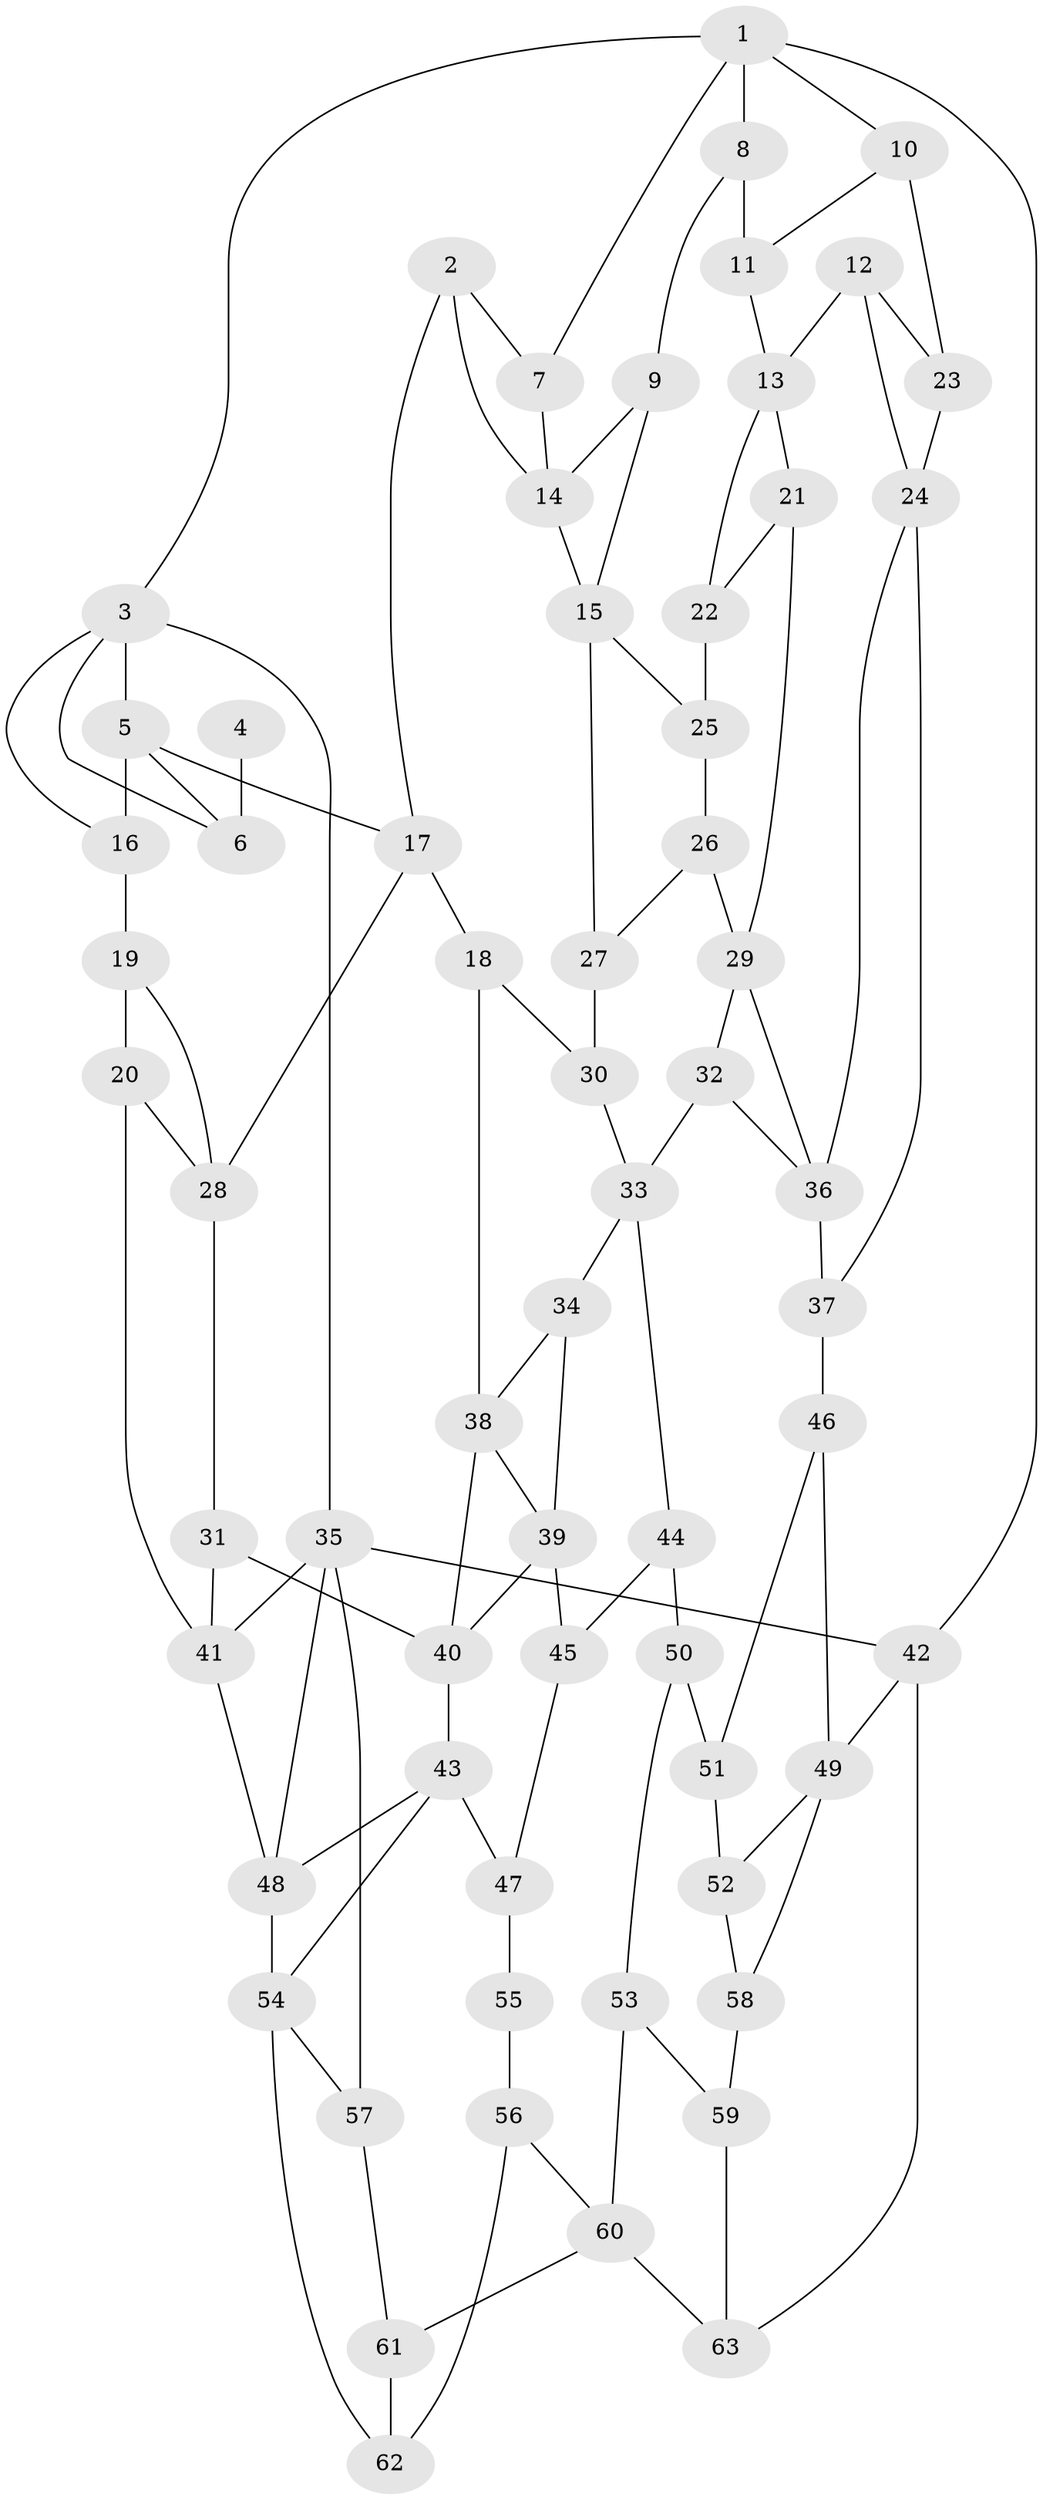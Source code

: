 // original degree distribution, {3: 0.016, 4: 0.288, 6: 0.264, 5: 0.432}
// Generated by graph-tools (version 1.1) at 2025/03/03/09/25 03:03:18]
// undirected, 63 vertices, 106 edges
graph export_dot {
graph [start="1"]
  node [color=gray90,style=filled];
  1;
  2;
  3;
  4;
  5;
  6;
  7;
  8;
  9;
  10;
  11;
  12;
  13;
  14;
  15;
  16;
  17;
  18;
  19;
  20;
  21;
  22;
  23;
  24;
  25;
  26;
  27;
  28;
  29;
  30;
  31;
  32;
  33;
  34;
  35;
  36;
  37;
  38;
  39;
  40;
  41;
  42;
  43;
  44;
  45;
  46;
  47;
  48;
  49;
  50;
  51;
  52;
  53;
  54;
  55;
  56;
  57;
  58;
  59;
  60;
  61;
  62;
  63;
  1 -- 3 [weight=1.0];
  1 -- 7 [weight=1.0];
  1 -- 8 [weight=1.0];
  1 -- 10 [weight=1.0];
  1 -- 42 [weight=1.0];
  2 -- 7 [weight=1.0];
  2 -- 14 [weight=1.0];
  2 -- 17 [weight=1.0];
  3 -- 5 [weight=1.0];
  3 -- 6 [weight=1.0];
  3 -- 16 [weight=1.0];
  3 -- 35 [weight=1.0];
  4 -- 6 [weight=2.0];
  5 -- 6 [weight=1.0];
  5 -- 16 [weight=1.0];
  5 -- 17 [weight=1.0];
  7 -- 14 [weight=1.0];
  8 -- 9 [weight=1.0];
  8 -- 11 [weight=2.0];
  9 -- 14 [weight=1.0];
  9 -- 15 [weight=1.0];
  10 -- 11 [weight=1.0];
  10 -- 23 [weight=2.0];
  11 -- 13 [weight=1.0];
  12 -- 13 [weight=1.0];
  12 -- 23 [weight=1.0];
  12 -- 24 [weight=1.0];
  13 -- 21 [weight=1.0];
  13 -- 22 [weight=1.0];
  14 -- 15 [weight=1.0];
  15 -- 25 [weight=1.0];
  15 -- 27 [weight=1.0];
  16 -- 19 [weight=2.0];
  17 -- 18 [weight=1.0];
  17 -- 28 [weight=1.0];
  18 -- 30 [weight=1.0];
  18 -- 38 [weight=1.0];
  19 -- 20 [weight=1.0];
  19 -- 28 [weight=1.0];
  20 -- 28 [weight=1.0];
  20 -- 41 [weight=1.0];
  21 -- 22 [weight=1.0];
  21 -- 29 [weight=1.0];
  22 -- 25 [weight=2.0];
  23 -- 24 [weight=1.0];
  24 -- 36 [weight=1.0];
  24 -- 37 [weight=1.0];
  25 -- 26 [weight=1.0];
  26 -- 27 [weight=1.0];
  26 -- 29 [weight=1.0];
  27 -- 30 [weight=2.0];
  28 -- 31 [weight=1.0];
  29 -- 32 [weight=1.0];
  29 -- 36 [weight=1.0];
  30 -- 33 [weight=1.0];
  31 -- 40 [weight=1.0];
  31 -- 41 [weight=1.0];
  32 -- 33 [weight=1.0];
  32 -- 36 [weight=1.0];
  33 -- 34 [weight=1.0];
  33 -- 44 [weight=1.0];
  34 -- 38 [weight=1.0];
  34 -- 39 [weight=1.0];
  35 -- 41 [weight=1.0];
  35 -- 42 [weight=1.0];
  35 -- 48 [weight=1.0];
  35 -- 57 [weight=1.0];
  36 -- 37 [weight=1.0];
  37 -- 46 [weight=2.0];
  38 -- 39 [weight=1.0];
  38 -- 40 [weight=1.0];
  39 -- 40 [weight=1.0];
  39 -- 45 [weight=1.0];
  40 -- 43 [weight=1.0];
  41 -- 48 [weight=1.0];
  42 -- 49 [weight=1.0];
  42 -- 63 [weight=1.0];
  43 -- 47 [weight=1.0];
  43 -- 48 [weight=1.0];
  43 -- 54 [weight=1.0];
  44 -- 45 [weight=1.0];
  44 -- 50 [weight=2.0];
  45 -- 47 [weight=1.0];
  46 -- 49 [weight=1.0];
  46 -- 51 [weight=1.0];
  47 -- 55 [weight=2.0];
  48 -- 54 [weight=1.0];
  49 -- 52 [weight=1.0];
  49 -- 58 [weight=1.0];
  50 -- 51 [weight=1.0];
  50 -- 53 [weight=1.0];
  51 -- 52 [weight=2.0];
  52 -- 58 [weight=1.0];
  53 -- 59 [weight=2.0];
  53 -- 60 [weight=1.0];
  54 -- 57 [weight=1.0];
  54 -- 62 [weight=1.0];
  55 -- 56 [weight=2.0];
  56 -- 60 [weight=1.0];
  56 -- 62 [weight=1.0];
  57 -- 61 [weight=1.0];
  58 -- 59 [weight=2.0];
  59 -- 63 [weight=2.0];
  60 -- 61 [weight=1.0];
  60 -- 63 [weight=1.0];
  61 -- 62 [weight=2.0];
}
